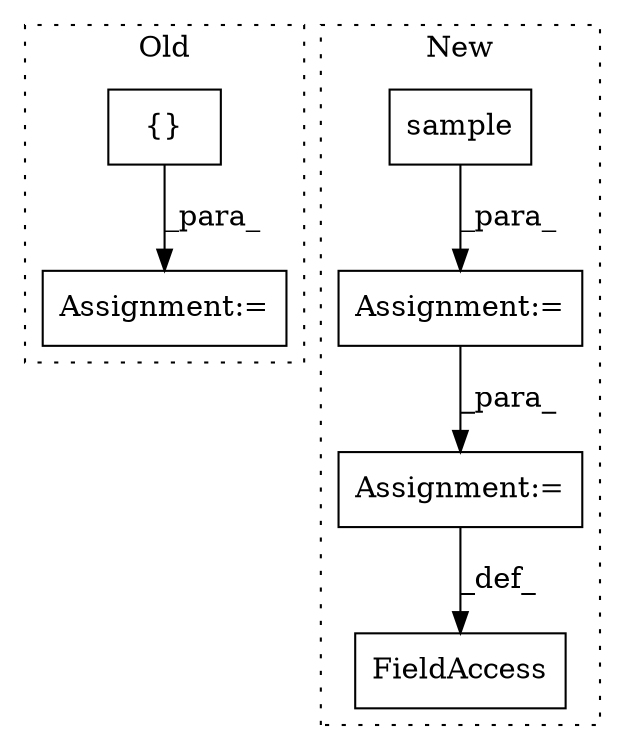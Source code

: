 digraph G {
subgraph cluster0 {
1 [label="{}" a="4" s="505" l="2" shape="box"];
4 [label="Assignment:=" a="7" s="487" l="1" shape="box"];
label = "Old";
style="dotted";
}
subgraph cluster1 {
2 [label="sample" a="32" s="607" l="8" shape="box"];
3 [label="Assignment:=" a="7" s="635" l="1" shape="box"];
5 [label="Assignment:=" a="7" s="590" l="1" shape="box"];
6 [label="FieldAccess" a="22" s="621" l="14" shape="box"];
label = "New";
style="dotted";
}
1 -> 4 [label="_para_"];
2 -> 5 [label="_para_"];
3 -> 6 [label="_def_"];
5 -> 3 [label="_para_"];
}